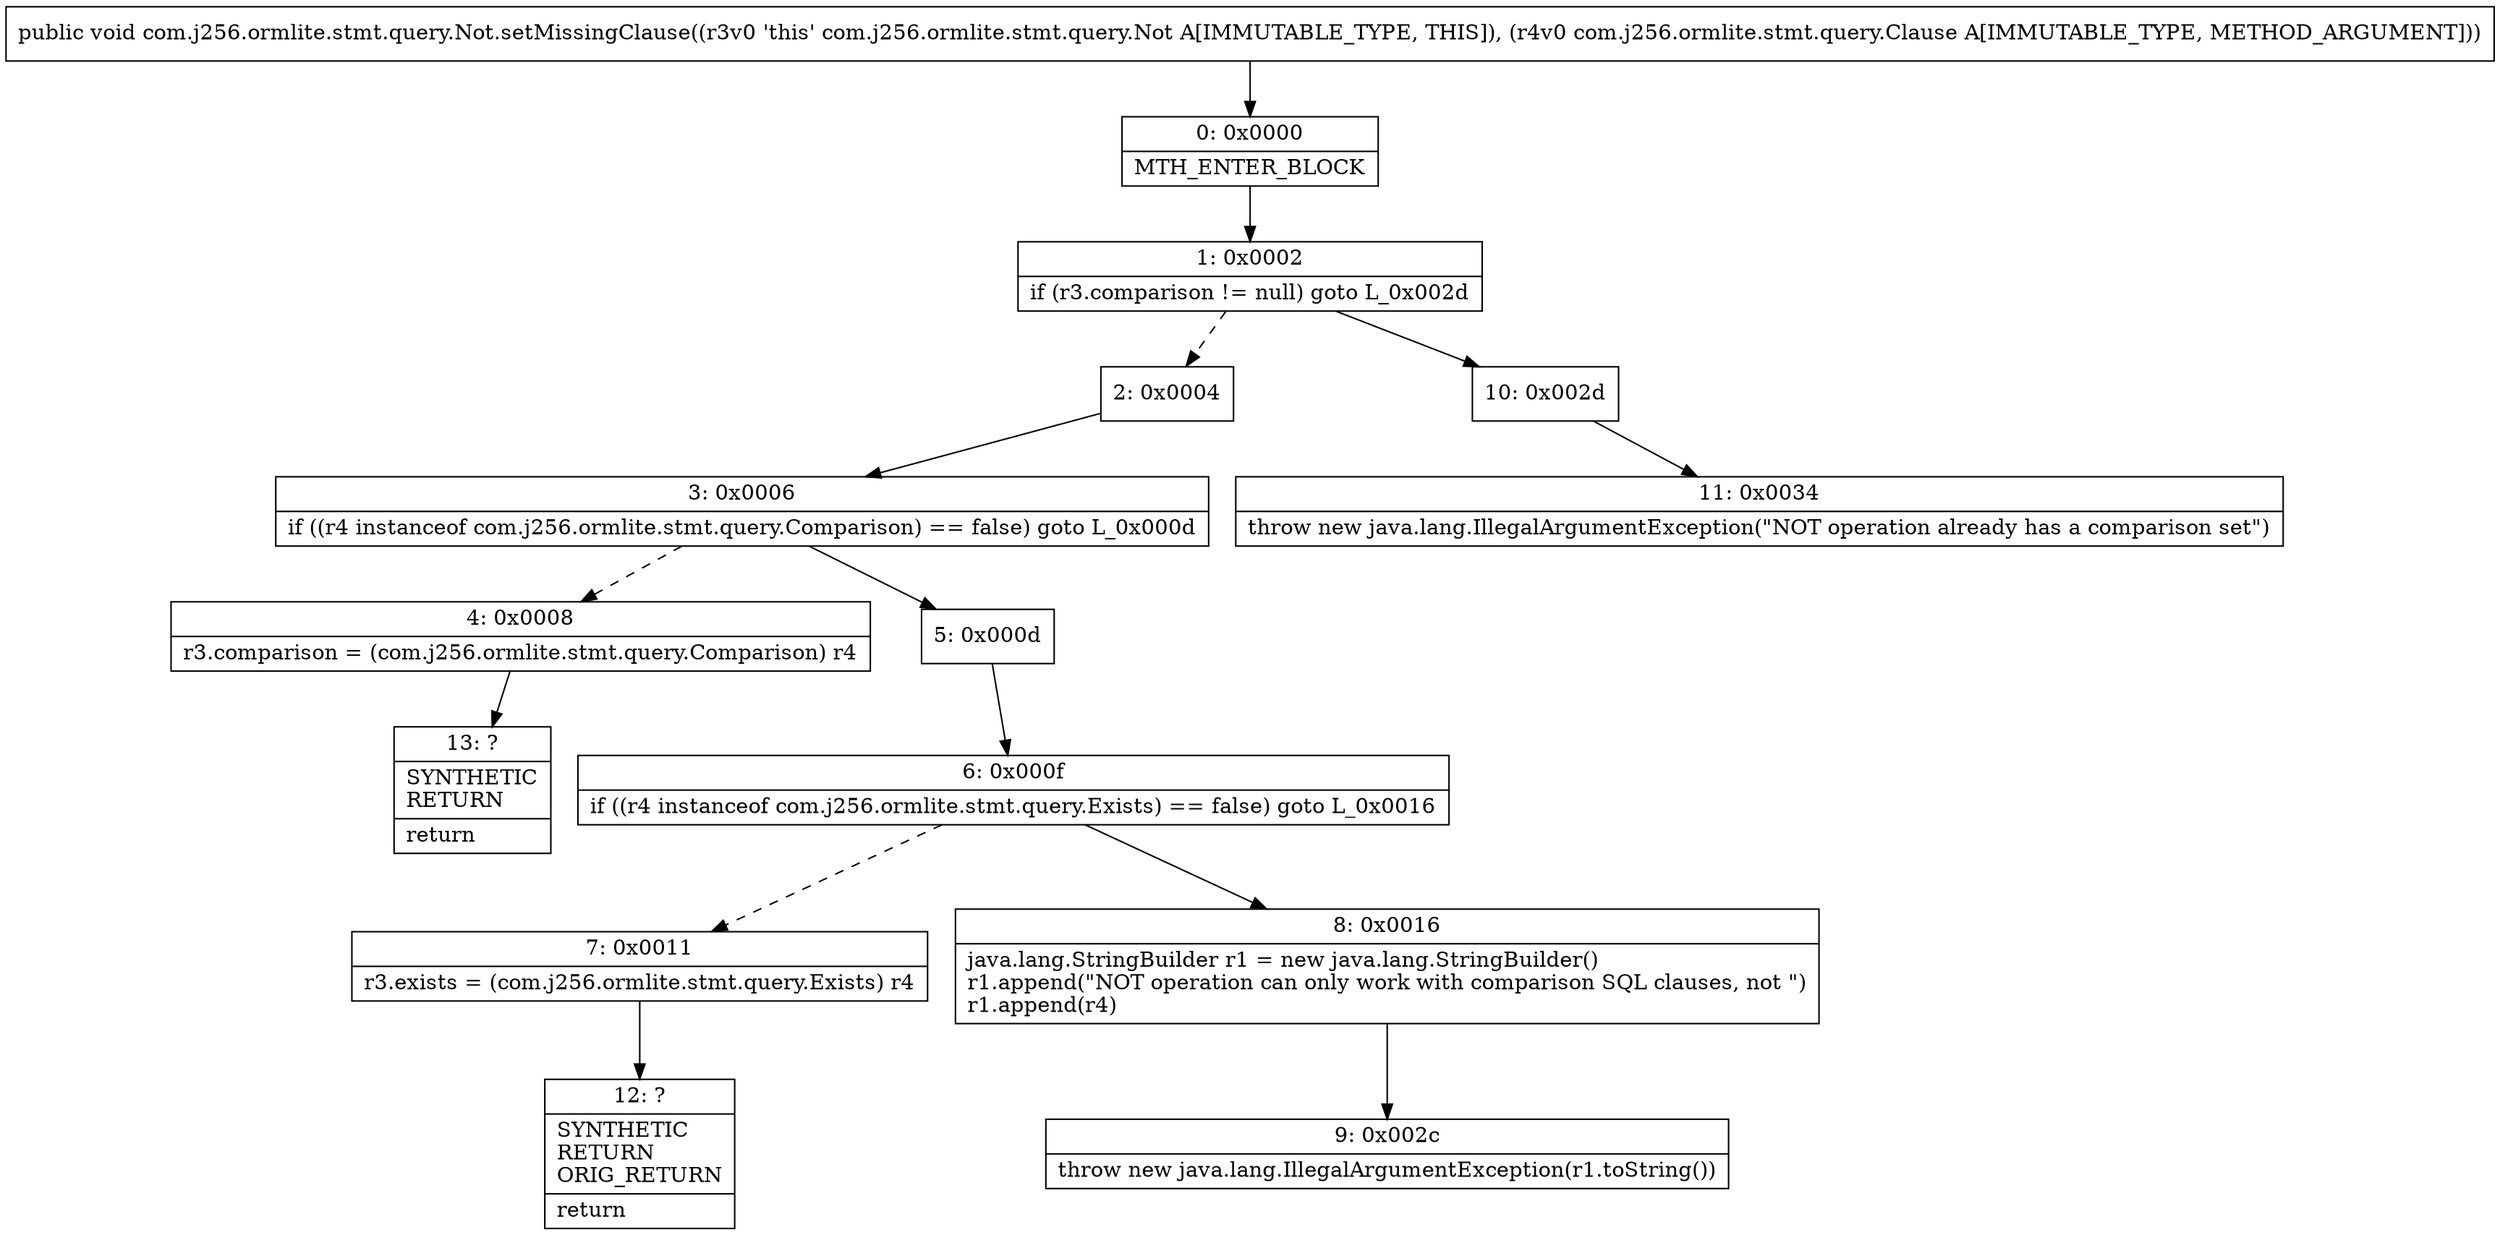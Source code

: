 digraph "CFG forcom.j256.ormlite.stmt.query.Not.setMissingClause(Lcom\/j256\/ormlite\/stmt\/query\/Clause;)V" {
Node_0 [shape=record,label="{0\:\ 0x0000|MTH_ENTER_BLOCK\l}"];
Node_1 [shape=record,label="{1\:\ 0x0002|if (r3.comparison != null) goto L_0x002d\l}"];
Node_2 [shape=record,label="{2\:\ 0x0004}"];
Node_3 [shape=record,label="{3\:\ 0x0006|if ((r4 instanceof com.j256.ormlite.stmt.query.Comparison) == false) goto L_0x000d\l}"];
Node_4 [shape=record,label="{4\:\ 0x0008|r3.comparison = (com.j256.ormlite.stmt.query.Comparison) r4\l}"];
Node_5 [shape=record,label="{5\:\ 0x000d}"];
Node_6 [shape=record,label="{6\:\ 0x000f|if ((r4 instanceof com.j256.ormlite.stmt.query.Exists) == false) goto L_0x0016\l}"];
Node_7 [shape=record,label="{7\:\ 0x0011|r3.exists = (com.j256.ormlite.stmt.query.Exists) r4\l}"];
Node_8 [shape=record,label="{8\:\ 0x0016|java.lang.StringBuilder r1 = new java.lang.StringBuilder()\lr1.append(\"NOT operation can only work with comparison SQL clauses, not \")\lr1.append(r4)\l}"];
Node_9 [shape=record,label="{9\:\ 0x002c|throw new java.lang.IllegalArgumentException(r1.toString())\l}"];
Node_10 [shape=record,label="{10\:\ 0x002d}"];
Node_11 [shape=record,label="{11\:\ 0x0034|throw new java.lang.IllegalArgumentException(\"NOT operation already has a comparison set\")\l}"];
Node_12 [shape=record,label="{12\:\ ?|SYNTHETIC\lRETURN\lORIG_RETURN\l|return\l}"];
Node_13 [shape=record,label="{13\:\ ?|SYNTHETIC\lRETURN\l|return\l}"];
MethodNode[shape=record,label="{public void com.j256.ormlite.stmt.query.Not.setMissingClause((r3v0 'this' com.j256.ormlite.stmt.query.Not A[IMMUTABLE_TYPE, THIS]), (r4v0 com.j256.ormlite.stmt.query.Clause A[IMMUTABLE_TYPE, METHOD_ARGUMENT])) }"];
MethodNode -> Node_0;
Node_0 -> Node_1;
Node_1 -> Node_2[style=dashed];
Node_1 -> Node_10;
Node_2 -> Node_3;
Node_3 -> Node_4[style=dashed];
Node_3 -> Node_5;
Node_4 -> Node_13;
Node_5 -> Node_6;
Node_6 -> Node_7[style=dashed];
Node_6 -> Node_8;
Node_7 -> Node_12;
Node_8 -> Node_9;
Node_10 -> Node_11;
}

